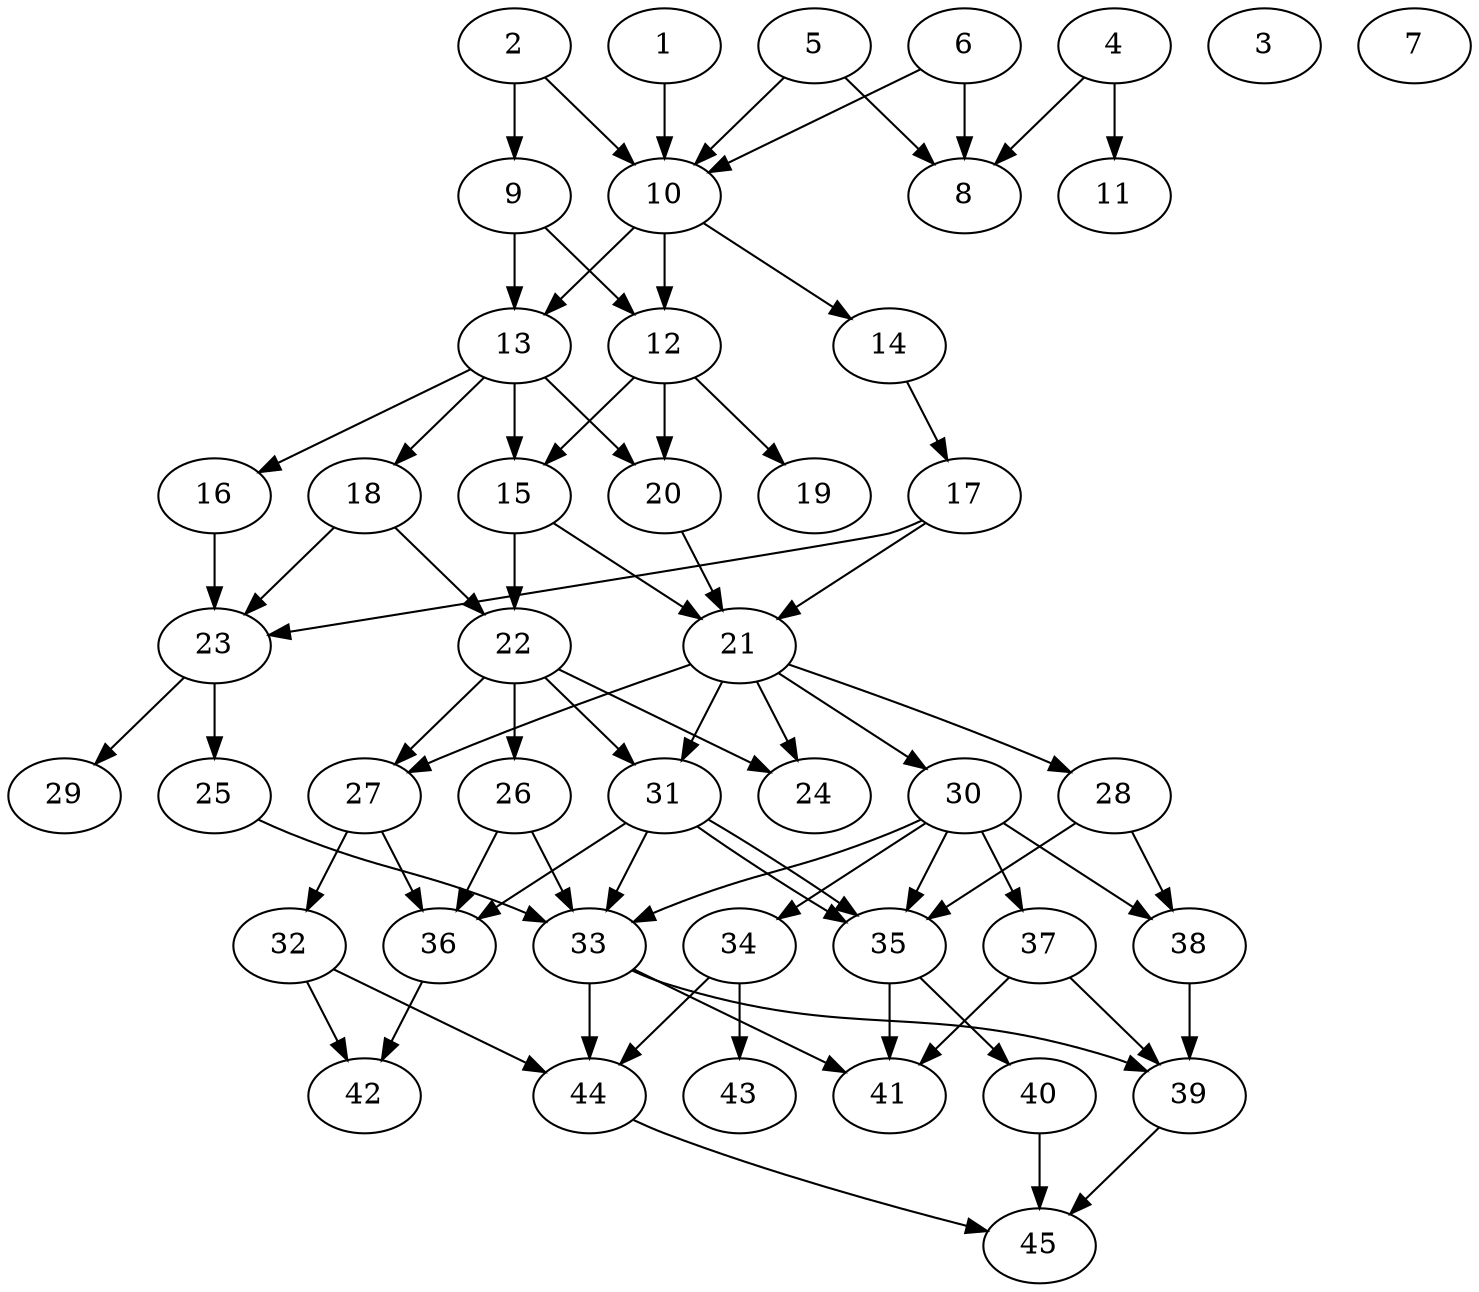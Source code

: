 // DAG automatically generated by daggen at Thu Oct  3 14:07:25 2019
// ./daggen --dot -n 45 --ccr 0.5 --fat 0.5 --regular 0.5 --density 0.5 --mindata 5242880 --maxdata 52428800 
digraph G {
  1 [size="41646080", alpha="0.09", expect_size="20823040"] 
  1 -> 10 [size ="20823040"]
  2 [size="66895872", alpha="0.13", expect_size="33447936"] 
  2 -> 9 [size ="33447936"]
  2 -> 10 [size ="33447936"]
  3 [size="77934592", alpha="0.07", expect_size="38967296"] 
  4 [size="14950400", alpha="0.02", expect_size="7475200"] 
  4 -> 8 [size ="7475200"]
  4 -> 11 [size ="7475200"]
  5 [size="75724800", alpha="0.01", expect_size="37862400"] 
  5 -> 8 [size ="37862400"]
  5 -> 10 [size ="37862400"]
  6 [size="92254208", alpha="0.01", expect_size="46127104"] 
  6 -> 8 [size ="46127104"]
  6 -> 10 [size ="46127104"]
  7 [size="76998656", alpha="0.12", expect_size="38499328"] 
  8 [size="21159936", alpha="0.17", expect_size="10579968"] 
  9 [size="33984512", alpha="0.18", expect_size="16992256"] 
  9 -> 12 [size ="16992256"]
  9 -> 13 [size ="16992256"]
  10 [size="21753856", alpha="0.10", expect_size="10876928"] 
  10 -> 12 [size ="10876928"]
  10 -> 13 [size ="10876928"]
  10 -> 14 [size ="10876928"]
  11 [size="82223104", alpha="0.02", expect_size="41111552"] 
  12 [size="28252160", alpha="0.01", expect_size="14126080"] 
  12 -> 15 [size ="14126080"]
  12 -> 19 [size ="14126080"]
  12 -> 20 [size ="14126080"]
  13 [size="89468928", alpha="0.09", expect_size="44734464"] 
  13 -> 15 [size ="44734464"]
  13 -> 16 [size ="44734464"]
  13 -> 18 [size ="44734464"]
  13 -> 20 [size ="44734464"]
  14 [size="28123136", alpha="0.06", expect_size="14061568"] 
  14 -> 17 [size ="14061568"]
  15 [size="36956160", alpha="0.02", expect_size="18478080"] 
  15 -> 21 [size ="18478080"]
  15 -> 22 [size ="18478080"]
  16 [size="41603072", alpha="0.20", expect_size="20801536"] 
  16 -> 23 [size ="20801536"]
  17 [size="46794752", alpha="0.07", expect_size="23397376"] 
  17 -> 21 [size ="23397376"]
  17 -> 23 [size ="23397376"]
  18 [size="104534016", alpha="0.11", expect_size="52267008"] 
  18 -> 22 [size ="52267008"]
  18 -> 23 [size ="52267008"]
  19 [size="89782272", alpha="0.05", expect_size="44891136"] 
  20 [size="78405632", alpha="0.13", expect_size="39202816"] 
  20 -> 21 [size ="39202816"]
  21 [size="30670848", alpha="0.08", expect_size="15335424"] 
  21 -> 24 [size ="15335424"]
  21 -> 27 [size ="15335424"]
  21 -> 28 [size ="15335424"]
  21 -> 30 [size ="15335424"]
  21 -> 31 [size ="15335424"]
  22 [size="41783296", alpha="0.14", expect_size="20891648"] 
  22 -> 24 [size ="20891648"]
  22 -> 26 [size ="20891648"]
  22 -> 27 [size ="20891648"]
  22 -> 31 [size ="20891648"]
  23 [size="47224832", alpha="0.15", expect_size="23612416"] 
  23 -> 25 [size ="23612416"]
  23 -> 29 [size ="23612416"]
  24 [size="88268800", alpha="0.17", expect_size="44134400"] 
  25 [size="20598784", alpha="0.13", expect_size="10299392"] 
  25 -> 33 [size ="10299392"]
  26 [size="29949952", alpha="0.06", expect_size="14974976"] 
  26 -> 33 [size ="14974976"]
  26 -> 36 [size ="14974976"]
  27 [size="28262400", alpha="0.13", expect_size="14131200"] 
  27 -> 32 [size ="14131200"]
  27 -> 36 [size ="14131200"]
  28 [size="61888512", alpha="0.02", expect_size="30944256"] 
  28 -> 35 [size ="30944256"]
  28 -> 38 [size ="30944256"]
  29 [size="18155520", alpha="0.16", expect_size="9077760"] 
  30 [size="41304064", alpha="0.13", expect_size="20652032"] 
  30 -> 33 [size ="20652032"]
  30 -> 34 [size ="20652032"]
  30 -> 35 [size ="20652032"]
  30 -> 37 [size ="20652032"]
  30 -> 38 [size ="20652032"]
  31 [size="102371328", alpha="0.05", expect_size="51185664"] 
  31 -> 33 [size ="51185664"]
  31 -> 35 [size ="51185664"]
  31 -> 35 [size ="51185664"]
  31 -> 36 [size ="51185664"]
  32 [size="43776000", alpha="0.01", expect_size="21888000"] 
  32 -> 42 [size ="21888000"]
  32 -> 44 [size ="21888000"]
  33 [size="16302080", alpha="0.13", expect_size="8151040"] 
  33 -> 39 [size ="8151040"]
  33 -> 41 [size ="8151040"]
  33 -> 44 [size ="8151040"]
  34 [size="87398400", alpha="0.09", expect_size="43699200"] 
  34 -> 43 [size ="43699200"]
  34 -> 44 [size ="43699200"]
  35 [size="72785920", alpha="0.11", expect_size="36392960"] 
  35 -> 40 [size ="36392960"]
  35 -> 41 [size ="36392960"]
  36 [size="37703680", alpha="0.19", expect_size="18851840"] 
  36 -> 42 [size ="18851840"]
  37 [size="63922176", alpha="0.15", expect_size="31961088"] 
  37 -> 39 [size ="31961088"]
  37 -> 41 [size ="31961088"]
  38 [size="29210624", alpha="0.11", expect_size="14605312"] 
  38 -> 39 [size ="14605312"]
  39 [size="38615040", alpha="0.04", expect_size="19307520"] 
  39 -> 45 [size ="19307520"]
  40 [size="21264384", alpha="0.11", expect_size="10632192"] 
  40 -> 45 [size ="10632192"]
  41 [size="82800640", alpha="0.03", expect_size="41400320"] 
  42 [size="11843584", alpha="0.01", expect_size="5921792"] 
  43 [size="14905344", alpha="0.07", expect_size="7452672"] 
  44 [size="76595200", alpha="0.09", expect_size="38297600"] 
  44 -> 45 [size ="38297600"]
  45 [size="25812992", alpha="0.14", expect_size="12906496"] 
}
